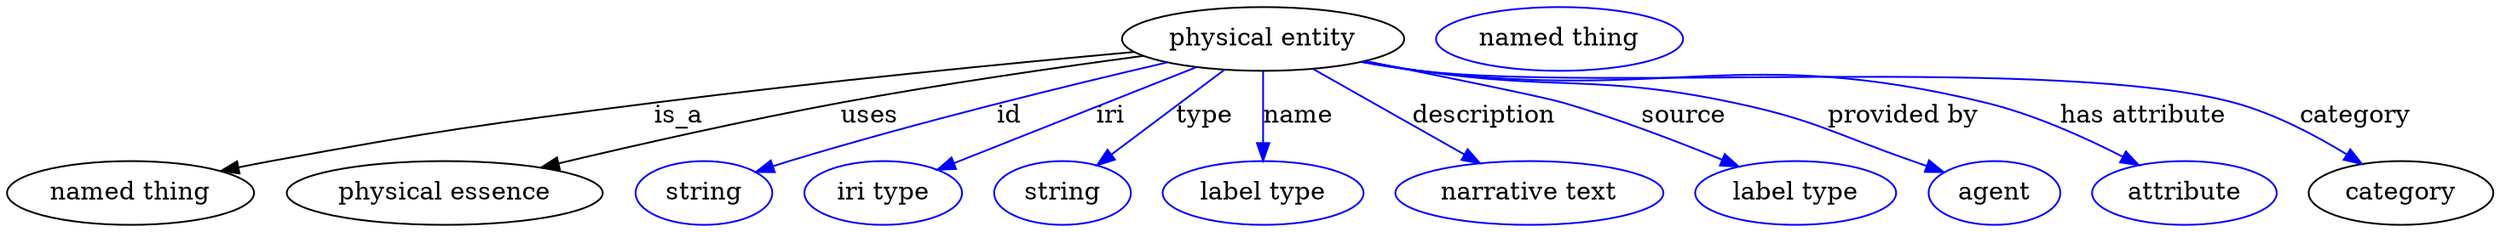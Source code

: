 digraph {
	graph [bb="0,0,1399.5,123"];
	node [label="\N"];
	"physical entity"	 [height=0.5,
		label="physical entity",
		pos="706.54,105",
		width=2.2026];
	"named thing"	 [height=0.5,
		pos="69.544,18",
		width=1.9318];
	"physical entity" -> "named thing"	 [label=is_a,
		lp="361.54,61.5",
		pos="e,120.85,30.282 632.07,98.804 524.65,89.185 320.25,68.334 148.54,36 142.79,34.916 136.81,33.708 130.85,32.446"];
	"physical essence"	 [height=0.5,
		pos="246.54,18",
		width=2.4734];
	"physical entity" -> "physical essence"	 [label=uses,
		lp="485.04,61.5",
		pos="e,302.41,32.068 637.83,96.009 590.17,89.43 525.3,79.796 468.54,69 415.63,58.935 356.18,45.144 312.13,34.441"];
	id	 [color=blue,
		height=0.5,
		label=string,
		pos="391.54,18",
		width=1.0652];
	"physical entity" -> id	 [color=blue,
		label=id,
		lp="556.54,61.5",
		pos="e,421.07,29.634 650.31,92.299 595.94,79.589 511.45,58.704 439.54,36 436.63,35.078 433.62,34.08 430.62,33.041",
		style=solid];
	iri	 [color=blue,
		height=0.5,
		label="iri type",
		pos="492.54,18",
		width=1.2277];
	"physical entity" -> iri	 [color=blue,
		label=iri,
		lp="620.54,61.5",
		pos="e,524.05,30.809 667.79,89.245 629.82,73.807 572.16,50.366 533.46,34.633",
		style=solid];
	type	 [color=blue,
		height=0.5,
		label=string,
		pos="593.54,18",
		width=1.0652];
	"physical entity" -> type	 [color=blue,
		label=type,
		lp="673.54,61.5",
		pos="e,613.82,33.614 683.95,87.603 666.11,73.867 641.11,54.621 621.92,39.847",
		style=solid];
	name	 [color=blue,
		height=0.5,
		label="label type",
		pos="706.54,18",
		width=1.5707];
	"physical entity" -> name	 [color=blue,
		label=name,
		lp="726.54,61.5",
		pos="e,706.54,36.003 706.54,86.974 706.54,75.192 706.54,59.561 706.54,46.158",
		style=solid];
	description	 [color=blue,
		height=0.5,
		label="narrative text",
		pos="856.54,18",
		width=2.0943];
	"physical entity" -> description	 [color=blue,
		label=description,
		lp="831.54,61.5",
		pos="e,827.71,34.723 735.47,88.226 759.23,74.445 793.06,54.821 818.92,39.819",
		style=solid];
	source	 [color=blue,
		height=0.5,
		label="label type",
		pos="1006.5,18",
		width=1.5707];
	"physical entity" -> source	 [color=blue,
		label=source,
		lp="945.04,61.5",
		pos="e,973.41,32.756 765.2,92.818 812.15,83.029 871.05,70.646 876.54,69 906.4,60.048 939.06,47.224 964.17,36.675",
		style=solid];
	"provided by"	 [color=blue,
		height=0.5,
		label=agent,
		pos="1118.5,18",
		width=1.0291];
	"physical entity" -> "provided by"	 [color=blue,
		label="provided by",
		lp="1068,61.5",
		pos="e,1089.9,29.462 763.67,92.438 773.92,90.436 784.52,88.525 794.54,87 873.59,74.973 895.36,85.745 973.54,69 1018.9,59.287 1028.9,51.789 \
1072.5,36 1075.1,35.074 1077.7,34.101 1080.4,33.107",
		style=solid];
	"has attribute"	 [color=blue,
		height=0.5,
		label=attribute,
		pos="1225.5,18",
		width=1.4443];
	"physical entity" -> "has attribute"	 [color=blue,
		label="has attribute",
		lp="1203.5,61.5",
		pos="e,1199.2,33.532 762.67,92.251 773.22,90.217 784.18,88.344 794.54,87 935.81,68.679 976.3,103.34 1114.5,69 1141.1,62.41 1169,49.523 \
1190.3,38.353",
		style=solid];
	category	 [height=0.5,
		pos="1347.5,18",
		width=1.4443];
	"physical entity" -> category	 [color=blue,
		label=category,
		lp="1320.5,61.5",
		pos="e,1324.8,34.428 762.66,92.106 773.2,90.086 784.17,88.255 794.54,87 896.1,74.709 1156,96.322 1254.5,69 1276.5,62.927 1298.9,50.848 \
1316.2,39.969",
		style=solid];
	"named thing_category"	 [color=blue,
		height=0.5,
		label="named thing",
		pos="873.54,105",
		width=1.9318];
}
